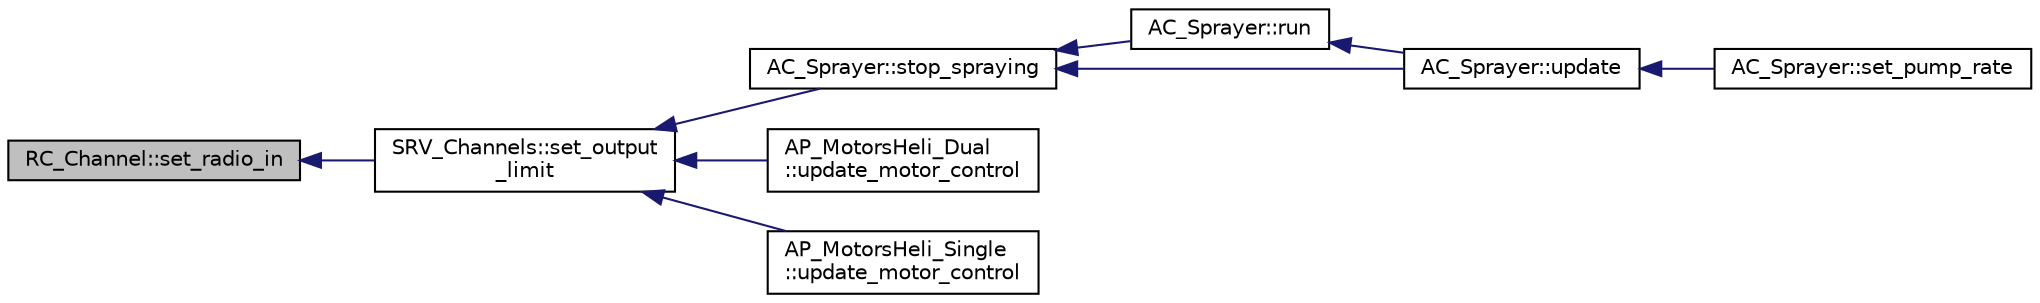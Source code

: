 digraph "RC_Channel::set_radio_in"
{
 // INTERACTIVE_SVG=YES
  edge [fontname="Helvetica",fontsize="10",labelfontname="Helvetica",labelfontsize="10"];
  node [fontname="Helvetica",fontsize="10",shape=record];
  rankdir="LR";
  Node1 [label="RC_Channel::set_radio_in",height=0.2,width=0.4,color="black", fillcolor="grey75", style="filled", fontcolor="black"];
  Node1 -> Node2 [dir="back",color="midnightblue",fontsize="10",style="solid",fontname="Helvetica"];
  Node2 [label="SRV_Channels::set_output\l_limit",height=0.2,width=0.4,color="black", fillcolor="white", style="filled",URL="$classSRV__Channels.html#a051247375f93b5a9426c9b614695a0a0"];
  Node2 -> Node3 [dir="back",color="midnightblue",fontsize="10",style="solid",fontname="Helvetica"];
  Node3 [label="AC_Sprayer::stop_spraying",height=0.2,width=0.4,color="black", fillcolor="white", style="filled",URL="$classAC__Sprayer.html#a59d3a75e4b14db5a1b57d4d66470ad93"];
  Node3 -> Node4 [dir="back",color="midnightblue",fontsize="10",style="solid",fontname="Helvetica"];
  Node4 [label="AC_Sprayer::run",height=0.2,width=0.4,color="black", fillcolor="white", style="filled",URL="$classAC__Sprayer.html#a7a1ce1f48972331e59db1cb1edc8a40a",tooltip="run - allow or disallow spraying to occur "];
  Node4 -> Node5 [dir="back",color="midnightblue",fontsize="10",style="solid",fontname="Helvetica"];
  Node5 [label="AC_Sprayer::update",height=0.2,width=0.4,color="black", fillcolor="white", style="filled",URL="$classAC__Sprayer.html#a332a61acb7bfa9b5055a1bf4095e5573",tooltip="update - adjusts servo positions based on speed and requested quantity "];
  Node5 -> Node6 [dir="back",color="midnightblue",fontsize="10",style="solid",fontname="Helvetica"];
  Node6 [label="AC_Sprayer::set_pump_rate",height=0.2,width=0.4,color="black", fillcolor="white", style="filled",URL="$classAC__Sprayer.html#a6655f109faaab8b29fa923f7112887c0",tooltip="To-Do: add function to decode pilot input from channel 6 tuning knob. "];
  Node3 -> Node5 [dir="back",color="midnightblue",fontsize="10",style="solid",fontname="Helvetica"];
  Node2 -> Node7 [dir="back",color="midnightblue",fontsize="10",style="solid",fontname="Helvetica"];
  Node7 [label="AP_MotorsHeli_Dual\l::update_motor_control",height=0.2,width=0.4,color="black", fillcolor="white", style="filled",URL="$classAP__MotorsHeli__Dual.html#a45912c55dd1eb49676cea2096daab6a7"];
  Node2 -> Node8 [dir="back",color="midnightblue",fontsize="10",style="solid",fontname="Helvetica"];
  Node8 [label="AP_MotorsHeli_Single\l::update_motor_control",height=0.2,width=0.4,color="black", fillcolor="white", style="filled",URL="$classAP__MotorsHeli__Single.html#ac19ec15e0d8e3a3142762f6e1e1c0812"];
}
